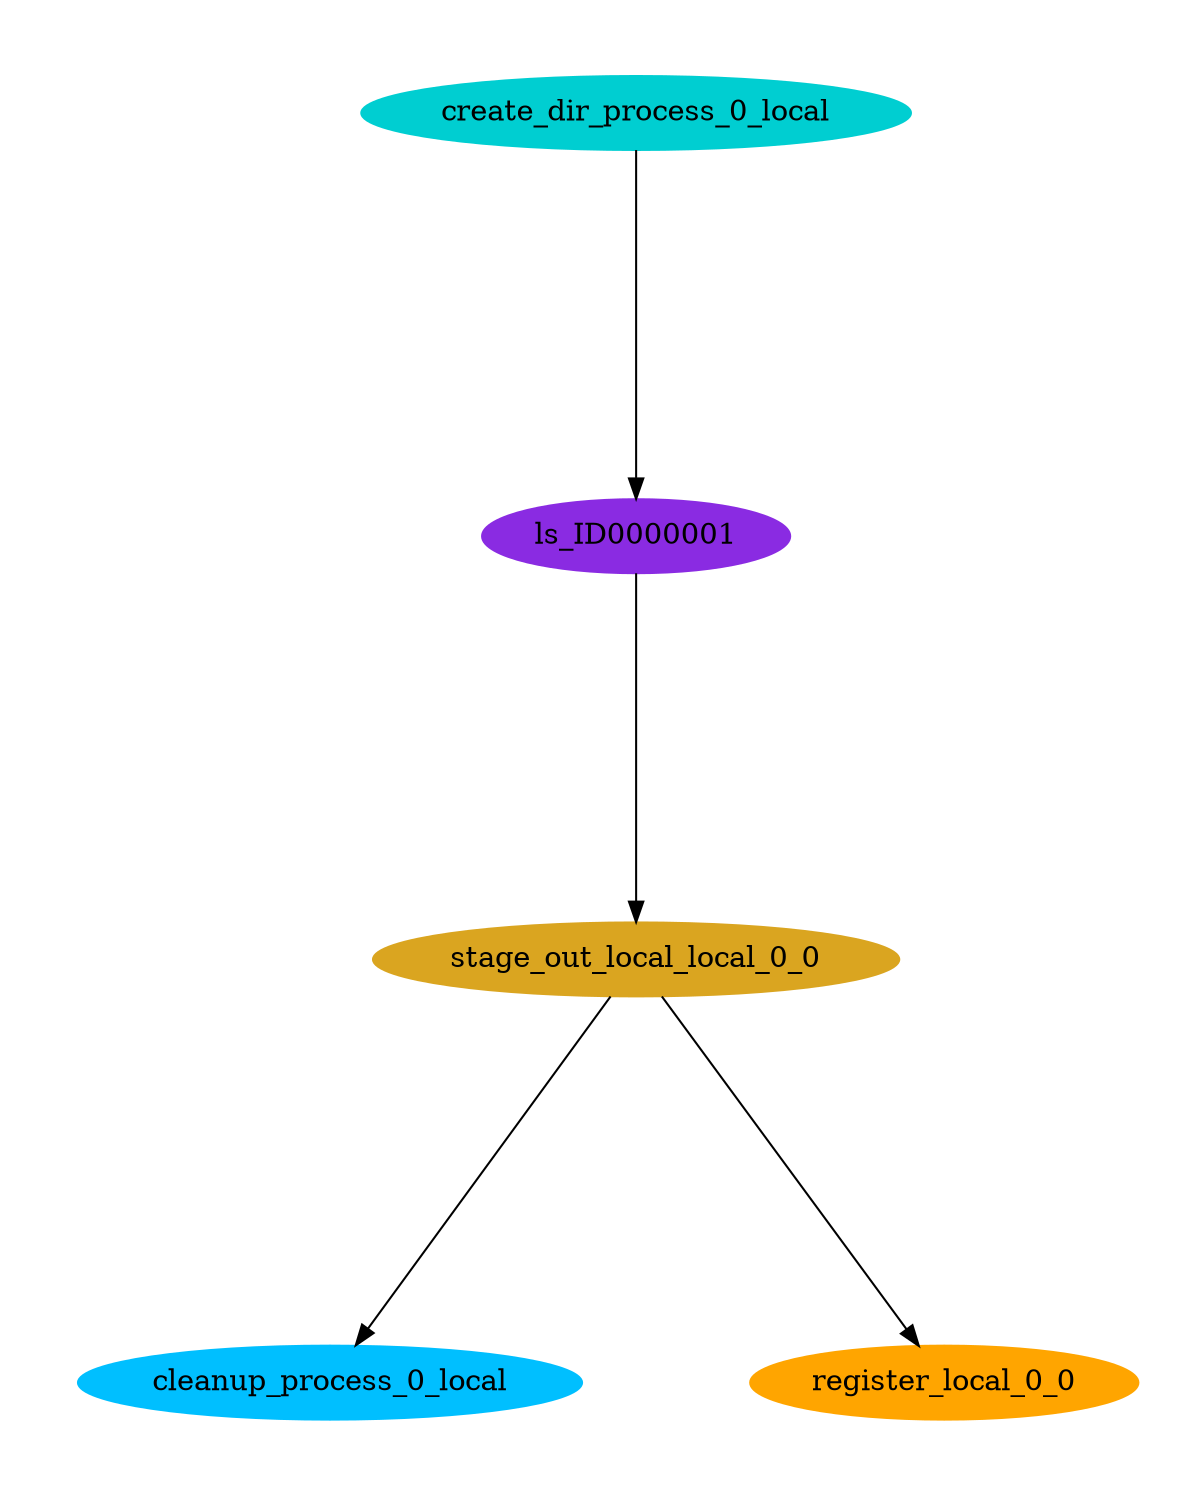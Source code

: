 digraph E {
size="8.0,10.0"
ratio=fill
node [shape=ellipse]
edge [arrowhead=normal, arrowsize=1.0]
	"cleanup_process_0_local" [color=deepskyblue,style=filled,label="cleanup_process_0_local"]
	"register_local_0_0" [color=orange,style=filled,label="register_local_0_0"]
	"stage_out_local_local_0_0" [color=goldenrod,style=filled,label="stage_out_local_local_0_0"]
	"ls_ID0000001" [color=blueviolet,style=filled,label="ls_ID0000001"]
	"create_dir_process_0_local" [color=darkturquoise,style=filled,label="create_dir_process_0_local"]

	"stage_out_local_local_0_0" -> "cleanup_process_0_local"
	"stage_out_local_local_0_0" -> "register_local_0_0"
	"ls_ID0000001" -> "stage_out_local_local_0_0"
	"create_dir_process_0_local" -> "ls_ID0000001"
}
